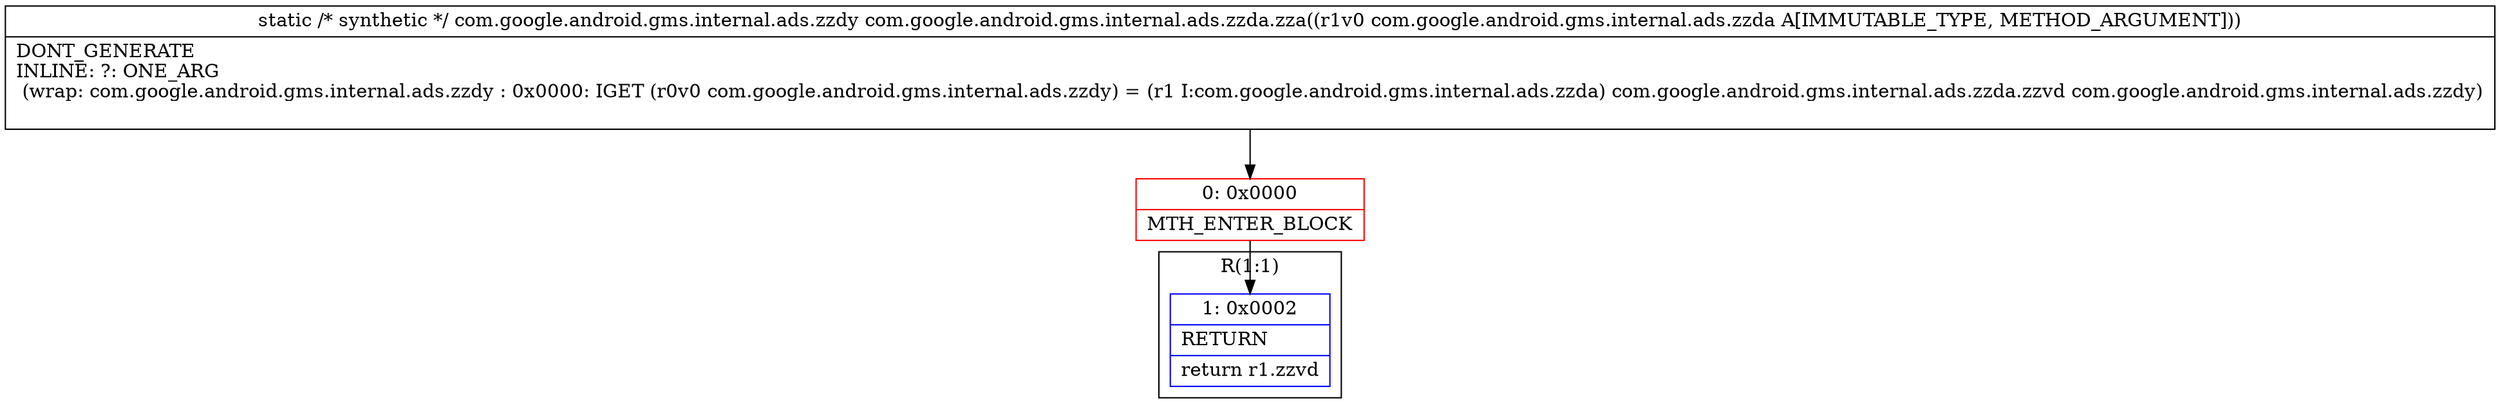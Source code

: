 digraph "CFG forcom.google.android.gms.internal.ads.zzda.zza(Lcom\/google\/android\/gms\/internal\/ads\/zzda;)Lcom\/google\/android\/gms\/internal\/ads\/zzdy;" {
subgraph cluster_Region_849272589 {
label = "R(1:1)";
node [shape=record,color=blue];
Node_1 [shape=record,label="{1\:\ 0x0002|RETURN\l|return r1.zzvd\l}"];
}
Node_0 [shape=record,color=red,label="{0\:\ 0x0000|MTH_ENTER_BLOCK\l}"];
MethodNode[shape=record,label="{static \/* synthetic *\/ com.google.android.gms.internal.ads.zzdy com.google.android.gms.internal.ads.zzda.zza((r1v0 com.google.android.gms.internal.ads.zzda A[IMMUTABLE_TYPE, METHOD_ARGUMENT]))  | DONT_GENERATE\lINLINE: ?: ONE_ARG  \l  (wrap: com.google.android.gms.internal.ads.zzdy : 0x0000: IGET  (r0v0 com.google.android.gms.internal.ads.zzdy) = (r1 I:com.google.android.gms.internal.ads.zzda) com.google.android.gms.internal.ads.zzda.zzvd com.google.android.gms.internal.ads.zzdy)\l\l}"];
MethodNode -> Node_0;
Node_0 -> Node_1;
}

